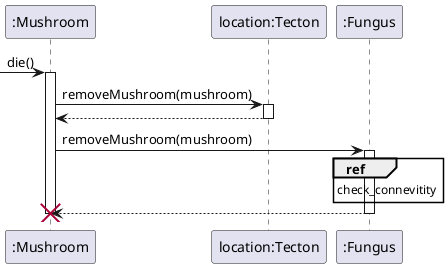@startuml

participant ":Mushroom" as mushroom
participant "location:Tecton" as location
participant ":Fungus" as fungus

'self to self?
-> mushroom : die()
activate mushroom

mushroom -> location : removeMushroom(mushroom)
activate location
mushroom <-- location 
deactivate location

mushroom -> fungus : removeMushroom(mushroom)
activate fungus
ref over fungus
    check_connevitity 
end ref

mushroom <-- fungus 

deactivate fungus

destroy mushroom

@enduml